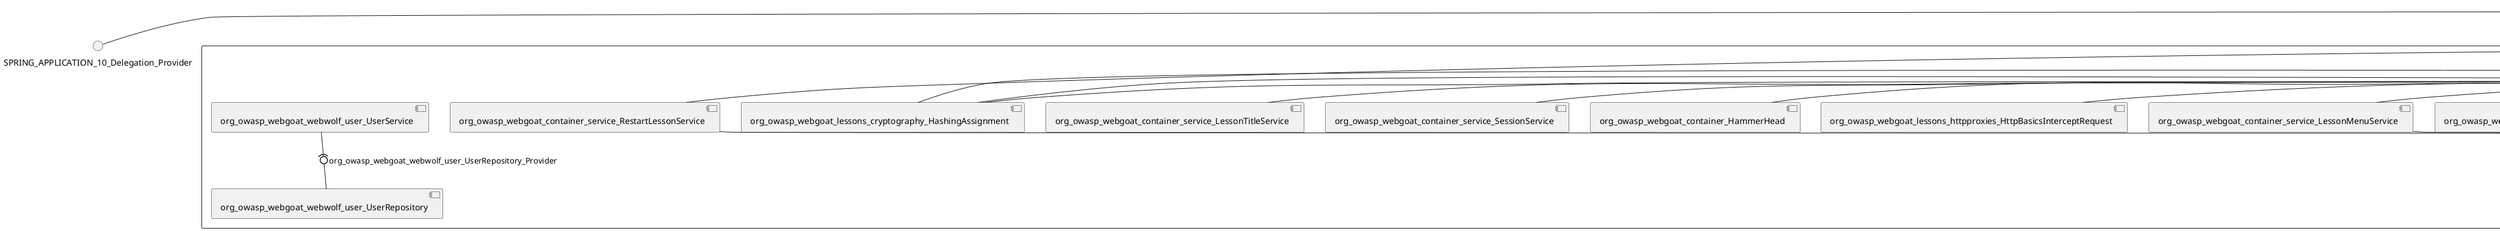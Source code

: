@startuml
skinparam fixCircleLabelOverlapping true
skinparam componentStyle uml2
() SPRING_APPLICATION_10_Delegation_Provider
() SPRING_APPLICATION_11_Delegation_Provider
() SPRING_APPLICATION_12_Delegation_Provider
() SPRING_APPLICATION_13_Delegation_Provider
() SPRING_APPLICATION_14_Delegation_Provider
() SPRING_APPLICATION_15_Delegation_Provider
() SPRING_APPLICATION_16_Delegation_Provider
() SPRING_APPLICATION_2_Delegation_Provider
() SPRING_APPLICATION_3_Delegation_Provider
() SPRING_APPLICATION_4_Delegation_Provider
() SPRING_APPLICATION_5_Delegation_Provider
() SPRING_APPLICATION_6_Delegation_Provider
() SPRING_APPLICATION_7_Delegation_Provider
() SPRING_APPLICATION_8_Delegation_Provider
() SPRING_APPLICATION_9_Delegation_Provider
() SPRING_APPLICATION_BypassRestrictions_FieldRestrictions_POST_Delegation_Provider
() SPRING_APPLICATION_BypassRestrictions_frontendValidation_POST_Delegation_Provider
() SPRING_APPLICATION_ChromeDevTools_dummy_POST_Delegation_Provider
() SPRING_APPLICATION_ChromeDevTools_network_POST_Delegation_Provider
() SPRING_APPLICATION_CrossSiteScriptingStored_stored_xss_POST_Delegation_Provider
() SPRING_APPLICATION_CrossSiteScriptingStored_stored_xss_follow_up_POST_Delegation_Provider
() SPRING_APPLICATION_CrossSiteScripting_attack1_POST_Delegation_Provider
() SPRING_APPLICATION_CrossSiteScripting_attack3_POST_Delegation_Provider
() SPRING_APPLICATION_CrossSiteScripting_attack4_POST_Delegation_Provider
() SPRING_APPLICATION_CrossSiteScripting_attack5a_GET_Delegation_Provider
() SPRING_APPLICATION_CrossSiteScripting_attack6a_POST_Delegation_Provider
() SPRING_APPLICATION_CrossSiteScripting_dom_follow_up_POST_Delegation_Provider
() SPRING_APPLICATION_CrossSiteScripting_phone_home_xss_POST_Delegation_Provider
() SPRING_APPLICATION_CrossSiteScripting_quiz_GET_POST_Delegation_Provider
() SPRING_APPLICATION_Delegation_Provider
() SPRING_APPLICATION_GET_10_Delegation_Provider
() SPRING_APPLICATION_GET_11_Delegation_Provider
() SPRING_APPLICATION_GET_2_Delegation_Provider
() SPRING_APPLICATION_GET_3_Delegation_Provider
() SPRING_APPLICATION_GET_4_Delegation_Provider
() SPRING_APPLICATION_GET_5_Delegation_Provider
() SPRING_APPLICATION_GET_6_Delegation_Provider
() SPRING_APPLICATION_GET_7_Delegation_Provider
() SPRING_APPLICATION_GET_8_Delegation_Provider
() SPRING_APPLICATION_GET_9_Delegation_Provider
() SPRING_APPLICATION_GET_Delegation_Provider
() SPRING_APPLICATION_HtmlTampering_task_POST_Delegation_Provider
() SPRING_APPLICATION_HttpBasics_attack1_POST_Delegation_Provider
() SPRING_APPLICATION_HttpBasics_attack2_POST_Delegation_Provider
() SPRING_APPLICATION_IDOR_diff_attributes_POST_Delegation_Provider
() SPRING_APPLICATION_IDOR_login_POST_Delegation_Provider
() SPRING_APPLICATION_IDOR_profile_alt_path_POST_Delegation_Provider
() SPRING_APPLICATION_InsecureDeserialization_task_POST_Delegation_Provider
() SPRING_APPLICATION_InsecureLogin_Delegation_Provider
() SPRING_APPLICATION_JWT_decode_POST_Delegation_Provider
() SPRING_APPLICATION_JWT_jku_Delegation_Provider
() SPRING_APPLICATION_JWT_kid_Delegation_Provider
() SPRING_APPLICATION_JWT_quiz_GET_POST_Delegation_Provider
() SPRING_APPLICATION_JWT_refresh_Delegation_Provider
() SPRING_APPLICATION_JWT_secret_POST_Delegation_Provider
() SPRING_APPLICATION_JWT_votings_Delegation_Provider
() SPRING_APPLICATION_LogSpoofing_log_bleeding_POST_Delegation_Provider
() SPRING_APPLICATION_LogSpoofing_log_spoofing_POST_Delegation_Provider
() SPRING_APPLICATION_POST_10_Delegation_Provider
() SPRING_APPLICATION_POST_11_Delegation_Provider
() SPRING_APPLICATION_POST_12_Delegation_Provider
() SPRING_APPLICATION_POST_13_Delegation_Provider
() SPRING_APPLICATION_POST_14_Delegation_Provider
() SPRING_APPLICATION_POST_15_Delegation_Provider
() SPRING_APPLICATION_POST_16_Delegation_Provider
() SPRING_APPLICATION_POST_17_Delegation_Provider
() SPRING_APPLICATION_POST_18_Delegation_Provider
() SPRING_APPLICATION_POST_2_Delegation_Provider
() SPRING_APPLICATION_POST_3_Delegation_Provider
() SPRING_APPLICATION_POST_4_Delegation_Provider
() SPRING_APPLICATION_POST_5_Delegation_Provider
() SPRING_APPLICATION_POST_6_Delegation_Provider
() SPRING_APPLICATION_POST_7_Delegation_Provider
() SPRING_APPLICATION_POST_8_Delegation_Provider
() SPRING_APPLICATION_POST_9_Delegation_Provider
() SPRING_APPLICATION_POST_Delegation_Provider
() SPRING_APPLICATION_PUT_Delegation_Provider
() SPRING_APPLICATION_PasswordReset_ForgotPassword_create_password_reset_link_POST_Delegation_Provider
() SPRING_APPLICATION_PasswordReset_SecurityQuestions_POST_Delegation_Provider
() SPRING_APPLICATION_PasswordReset_reset_Delegation_Provider
() SPRING_APPLICATION_PasswordReset_simple_mail_reset_POST_Delegation_Provider
() SPRING_APPLICATION_PathTraversal_profile_picture_GET_Delegation_Provider
() SPRING_APPLICATION_PathTraversal_profile_picture_fix_GET_Delegation_Provider
() SPRING_APPLICATION_PathTraversal_profile_upload_POST_Delegation_Provider
() SPRING_APPLICATION_PathTraversal_profile_upload_fix_POST_Delegation_Provider
() SPRING_APPLICATION_PathTraversal_profile_upload_remove_user_input_POST_Delegation_Provider
() SPRING_APPLICATION_PathTraversal_random_POST_Delegation_Provider
() SPRING_APPLICATION_PathTraversal_random_picture_GET_Delegation_Provider
() SPRING_APPLICATION_PathTraversal_zip_slip_Delegation_Provider
() SPRING_APPLICATION_SSRF_task1_POST_Delegation_Provider
() SPRING_APPLICATION_SSRF_task2_POST_Delegation_Provider
() SPRING_APPLICATION_SecurePasswords_assignment_POST_Delegation_Provider
() SPRING_APPLICATION_SqlInjectionAdvanced_attack6a_POST_Delegation_Provider
() SPRING_APPLICATION_SqlInjectionAdvanced_attack6b_POST_Delegation_Provider
() SPRING_APPLICATION_SqlInjectionAdvanced_challenge_Login_POST_Delegation_Provider
() SPRING_APPLICATION_SqlInjectionAdvanced_challenge_PUT_Delegation_Provider
() SPRING_APPLICATION_SqlInjectionAdvanced_quiz_GET_POST_Delegation_Provider
() SPRING_APPLICATION_SqlInjectionMitigations_attack10a_POST_Delegation_Provider
() SPRING_APPLICATION_SqlInjectionMitigations_attack10b_POST_Delegation_Provider
() SPRING_APPLICATION_SqlInjectionMitigations_attack12a_POST_Delegation_Provider
() SPRING_APPLICATION_SqlInjectionMitigations_servers_GET_Delegation_Provider
() SPRING_APPLICATION_SqlInjection_assignment5a_POST_Delegation_Provider
() SPRING_APPLICATION_SqlInjection_assignment5b_POST_Delegation_Provider
() SPRING_APPLICATION_SqlInjection_attack10_POST_Delegation_Provider
() SPRING_APPLICATION_SqlInjection_attack2_POST_Delegation_Provider
() SPRING_APPLICATION_SqlInjection_attack3_POST_Delegation_Provider
() SPRING_APPLICATION_SqlInjection_attack4_POST_Delegation_Provider
() SPRING_APPLICATION_SqlInjection_attack5_POST_Delegation_Provider
() SPRING_APPLICATION_SqlInjection_attack8_POST_Delegation_Provider
() SPRING_APPLICATION_SqlInjection_attack9_POST_Delegation_Provider
() SPRING_APPLICATION_SqlOnlyInputValidationOnKeywords_attack_POST_Delegation_Provider
() SPRING_APPLICATION_SqlOnlyInputValidation_attack_POST_Delegation_Provider
() SPRING_APPLICATION_VulnerableComponents_attack1_POST_Delegation_Provider
() SPRING_APPLICATION_WebWolf_GET_Delegation_Provider
() SPRING_APPLICATION_WebWolf_landing_Delegation_Provider
() SPRING_APPLICATION_WebWolf_mail_Delegation_Provider
() SPRING_APPLICATION_challenge_1_POST_Delegation_Provider
() SPRING_APPLICATION_challenge_5_POST_Delegation_Provider
() SPRING_APPLICATION_challenge_7_Delegation_Provider
() SPRING_APPLICATION_challenge_8_Delegation_Provider
() SPRING_APPLICATION_challenge_logo_Delegation_Provider
() SPRING_APPLICATION_cia_quiz_GET_POST_Delegation_Provider
() SPRING_APPLICATION_clientSideFiltering_attack1_POST_Delegation_Provider
() SPRING_APPLICATION_clientSideFiltering_challenge_store_coupons_GET_Delegation_Provider
() SPRING_APPLICATION_clientSideFiltering_getItForFree_POST_Delegation_Provider
() SPRING_APPLICATION_clientSideFiltering_salaries_GET_Delegation_Provider
() SPRING_APPLICATION_crypto_encoding_basic_auth_POST_Delegation_Provider
() SPRING_APPLICATION_crypto_encoding_xor_POST_Delegation_Provider
() SPRING_APPLICATION_crypto_hashing_POST_Delegation_Provider
() SPRING_APPLICATION_crypto_secure_defaults_POST_Delegation_Provider
() SPRING_APPLICATION_crypto_signing_verify_POST_Delegation_Provider
() SPRING_APPLICATION_csrf_feedback_message_POST_Delegation_Provider
() SPRING_APPLICATION_csrf_review_POST_Delegation_Provider
() SPRING_APPLICATION_files_GET_Delegation_Provider
() SPRING_APPLICATION_fileupload_POST_Delegation_Provider
() SPRING_APPLICATION_jwt_Delegation_Provider
() SPRING_APPLICATION_landing_Delegation_Provider
() SPRING_APPLICATION_lesson_template_Delegation_Provider
() SPRING_APPLICATION_login_oauth_mvc_GET_Delegation_Provider
() SPRING_APPLICATION_mail_DELETE_GET_POST_Delegation_Provider
() SPRING_APPLICATION_register_mvc_POST_Delegation_Provider
() SPRING_APPLICATION_registration_GET_Delegation_Provider
() SPRING_APPLICATION_requests_GET_Delegation_Provider
() SPRING_APPLICATION_scoreboard_data_GET_Delegation_Provider
() SPRING_APPLICATION_server_directory_GET_Delegation_Provider
() SPRING_APPLICATION_service_debug_labels_mvc_Delegation_Provider
() SPRING_APPLICATION_service_lessonoverview_mvc_Delegation_Provider
() SPRING_APPLICATION_xxe_comments_GET_Delegation_Provider
rectangle System {
[org_owasp_webgoat_container_HammerHead] [[webgoat-webgoat.repository#_qtaVyPuWEe6laM8E-54xeg]]
[org_owasp_webgoat_container_WebWolfRedirect] [[webgoat-webgoat.repository#_qtaVyPuWEe6laM8E-54xeg]]
[org_owasp_webgoat_container_controller_StartLesson] [[webgoat-webgoat.repository#_qtaVyPuWEe6laM8E-54xeg]]
[org_owasp_webgoat_container_controller_Welcome] [[webgoat-webgoat.repository#_qtaVyPuWEe6laM8E-54xeg]]
[org_owasp_webgoat_container_i18n_PluginMessages_Provider] [[webgoat-webgoat.repository#_qtaVyPuWEe6laM8E-54xeg]]
[org_owasp_webgoat_container_service_EnvironmentService] [[webgoat-webgoat.repository#_qtaVyPuWEe6laM8E-54xeg]]
[org_owasp_webgoat_container_service_HintService] [[webgoat-webgoat.repository#_qtaVyPuWEe6laM8E-54xeg]]
[org_owasp_webgoat_container_service_LabelDebugService] [[webgoat-webgoat.repository#_qtaVyPuWEe6laM8E-54xeg]]
[org_owasp_webgoat_container_service_LabelService] [[webgoat-webgoat.repository#_qtaVyPuWEe6laM8E-54xeg]]
[org_owasp_webgoat_container_service_LessonInfoService] [[webgoat-webgoat.repository#_qtaVyPuWEe6laM8E-54xeg]]
[org_owasp_webgoat_container_service_LessonMenuService] [[webgoat-webgoat.repository#_qtaVyPuWEe6laM8E-54xeg]]
[org_owasp_webgoat_container_service_LessonProgressService] [[webgoat-webgoat.repository#_qtaVyPuWEe6laM8E-54xeg]]
[org_owasp_webgoat_container_service_LessonTitleService] [[webgoat-webgoat.repository#_qtaVyPuWEe6laM8E-54xeg]]
[org_owasp_webgoat_container_service_ReportCardService] [[webgoat-webgoat.repository#_qtaVyPuWEe6laM8E-54xeg]]
[org_owasp_webgoat_container_service_RestartLessonService] [[webgoat-webgoat.repository#_qtaVyPuWEe6laM8E-54xeg]]
[org_owasp_webgoat_container_service_SessionService] [[webgoat-webgoat.repository#_qtaVyPuWEe6laM8E-54xeg]]
[org_owasp_webgoat_container_session_UserSessionData_Provider] [[webgoat-webgoat.repository#_qtaVyPuWEe6laM8E-54xeg]]
[org_owasp_webgoat_container_session_WebSession_Provider] [[webgoat-webgoat.repository#_qtaVyPuWEe6laM8E-54xeg]]
[org_owasp_webgoat_container_users_RegistrationController] [[webgoat-webgoat.repository#_qtaVyPuWEe6laM8E-54xeg]]
[org_owasp_webgoat_container_users_Scoreboard] [[webgoat-webgoat.repository#_qtaVyPuWEe6laM8E-54xeg]]
[org_owasp_webgoat_container_users_UserRepository] [[webgoat-webgoat.repository#_qtaVyPuWEe6laM8E-54xeg]]
[org_owasp_webgoat_container_users_UserService] [[webgoat-webgoat.repository#_qtaVyPuWEe6laM8E-54xeg]]
[org_owasp_webgoat_container_users_UserTrackerRepository] [[webgoat-webgoat.repository#_qtaVyPuWEe6laM8E-54xeg]]
[org_owasp_webgoat_lessons_authbypass_VerifyAccount] [[webgoat-webgoat.repository#_qtaVyPuWEe6laM8E-54xeg]]
[org_owasp_webgoat_lessons_bypassrestrictions_BypassRestrictionsFieldRestrictions] [[webgoat-webgoat.repository#_qtaVyPuWEe6laM8E-54xeg]]
[org_owasp_webgoat_lessons_bypassrestrictions_BypassRestrictionsFrontendValidation] [[webgoat-webgoat.repository#_qtaVyPuWEe6laM8E-54xeg]]
[org_owasp_webgoat_lessons_challenges_FlagController] [[webgoat-webgoat.repository#_qtaVyPuWEe6laM8E-54xeg]]
[org_owasp_webgoat_lessons_challenges_challenge1_Assignment1] [[webgoat-webgoat.repository#_qtaVyPuWEe6laM8E-54xeg]]
[org_owasp_webgoat_lessons_challenges_challenge1_ImageServlet] [[webgoat-webgoat.repository#_qtaVyPuWEe6laM8E-54xeg]]
[org_owasp_webgoat_lessons_challenges_challenge5_Assignment5] [[webgoat-webgoat.repository#_qtaVyPuWEe6laM8E-54xeg]]
[org_owasp_webgoat_lessons_challenges_challenge7_Assignment7] [[webgoat-webgoat.repository#_qtaVyPuWEe6laM8E-54xeg]]
[org_owasp_webgoat_lessons_challenges_challenge8_Assignment8] [[webgoat-webgoat.repository#_qtaVyPuWEe6laM8E-54xeg]]
[org_owasp_webgoat_lessons_chromedevtools_NetworkDummy] [[webgoat-webgoat.repository#_qtaVyPuWEe6laM8E-54xeg]]
[org_owasp_webgoat_lessons_chromedevtools_NetworkLesson] [[webgoat-webgoat.repository#_qtaVyPuWEe6laM8E-54xeg]]
[org_owasp_webgoat_lessons_cia_CIAQuiz] [[webgoat-webgoat.repository#_qtaVyPuWEe6laM8E-54xeg]]
[org_owasp_webgoat_lessons_clientsidefiltering_ClientSideFilteringAssignment] [[webgoat-webgoat.repository#_qtaVyPuWEe6laM8E-54xeg]]
[org_owasp_webgoat_lessons_clientsidefiltering_ClientSideFilteringFreeAssignment] [[webgoat-webgoat.repository#_qtaVyPuWEe6laM8E-54xeg]]
[org_owasp_webgoat_lessons_clientsidefiltering_Salaries] [[webgoat-webgoat.repository#_qtaVyPuWEe6laM8E-54xeg]]
[org_owasp_webgoat_lessons_clientsidefiltering_ShopEndpoint] [[webgoat-webgoat.repository#_qtaVyPuWEe6laM8E-54xeg]]
[org_owasp_webgoat_lessons_cryptography_EncodingAssignment] [[webgoat-webgoat.repository#_qtaVyPuWEe6laM8E-54xeg]]
[org_owasp_webgoat_lessons_cryptography_HashingAssignment] [[webgoat-webgoat.repository#_qtaVyPuWEe6laM8E-54xeg]]
[org_owasp_webgoat_lessons_cryptography_SecureDefaultsAssignment] [[webgoat-webgoat.repository#_qtaVyPuWEe6laM8E-54xeg]]
[org_owasp_webgoat_lessons_cryptography_SigningAssignment] [[webgoat-webgoat.repository#_qtaVyPuWEe6laM8E-54xeg]]
[org_owasp_webgoat_lessons_cryptography_XOREncodingAssignment] [[webgoat-webgoat.repository#_qtaVyPuWEe6laM8E-54xeg]]
[org_owasp_webgoat_lessons_csrf_CSRFConfirmFlag1] [[webgoat-webgoat.repository#_qtaVyPuWEe6laM8E-54xeg]]
[org_owasp_webgoat_lessons_csrf_CSRFFeedback] [[webgoat-webgoat.repository#_qtaVyPuWEe6laM8E-54xeg]]
[org_owasp_webgoat_lessons_csrf_CSRFGetFlag] [[webgoat-webgoat.repository#_qtaVyPuWEe6laM8E-54xeg]]
[org_owasp_webgoat_lessons_csrf_CSRFLogin] [[webgoat-webgoat.repository#_qtaVyPuWEe6laM8E-54xeg]]
[org_owasp_webgoat_lessons_csrf_ForgedReviews] [[webgoat-webgoat.repository#_qtaVyPuWEe6laM8E-54xeg]]
[org_owasp_webgoat_lessons_csrf_ObjectMapper_Provider] [[webgoat-webgoat.repository#_qtaVyPuWEe6laM8E-54xeg]]
[org_owasp_webgoat_lessons_deserialization_InsecureDeserializationTask] [[webgoat-webgoat.repository#_qtaVyPuWEe6laM8E-54xeg]]
[org_owasp_webgoat_lessons_hijacksession_HijackSessionAssignment] [[webgoat-webgoat.repository#_qtaVyPuWEe6laM8E-54xeg]]
[org_owasp_webgoat_lessons_hijacksession_cas_HijackSessionAuthenticationProvider] [[webgoat-webgoat.repository#_qtaVyPuWEe6laM8E-54xeg]]
[org_owasp_webgoat_lessons_htmltampering_HtmlTamperingTask] [[webgoat-webgoat.repository#_qtaVyPuWEe6laM8E-54xeg]]
[org_owasp_webgoat_lessons_httpbasics_HttpBasicsLesson] [[webgoat-webgoat.repository#_qtaVyPuWEe6laM8E-54xeg]]
[org_owasp_webgoat_lessons_httpbasics_HttpBasicsQuiz] [[webgoat-webgoat.repository#_qtaVyPuWEe6laM8E-54xeg]]
[org_owasp_webgoat_lessons_httpproxies_HttpBasicsInterceptRequest] [[webgoat-webgoat.repository#_qtaVyPuWEe6laM8E-54xeg]]
[org_owasp_webgoat_lessons_idor_IDORDiffAttributes] [[webgoat-webgoat.repository#_qtaVyPuWEe6laM8E-54xeg]]
[org_owasp_webgoat_lessons_idor_IDOREditOtherProfile] [[webgoat-webgoat.repository#_qtaVyPuWEe6laM8E-54xeg]]
[org_owasp_webgoat_lessons_idor_IDORLogin] [[webgoat-webgoat.repository#_qtaVyPuWEe6laM8E-54xeg]]
[org_owasp_webgoat_lessons_idor_IDORViewOtherProfile] [[webgoat-webgoat.repository#_qtaVyPuWEe6laM8E-54xeg]]
[org_owasp_webgoat_lessons_idor_IDORViewOwnProfile] [[webgoat-webgoat.repository#_qtaVyPuWEe6laM8E-54xeg]]
[org_owasp_webgoat_lessons_idor_IDORViewOwnProfileAltUrl] [[webgoat-webgoat.repository#_qtaVyPuWEe6laM8E-54xeg]]
[org_owasp_webgoat_lessons_insecurelogin_InsecureLoginTask] [[webgoat-webgoat.repository#_qtaVyPuWEe6laM8E-54xeg]]
[org_owasp_webgoat_lessons_jwt_JWTDecodeEndpoint] [[webgoat-webgoat.repository#_qtaVyPuWEe6laM8E-54xeg]]
[org_owasp_webgoat_lessons_jwt_JWTQuiz] [[webgoat-webgoat.repository#_qtaVyPuWEe6laM8E-54xeg]]
[org_owasp_webgoat_lessons_jwt_JWTRefreshEndpoint] [[webgoat-webgoat.repository#_qtaVyPuWEe6laM8E-54xeg]]
[org_owasp_webgoat_lessons_jwt_JWTSecretKeyEndpoint] [[webgoat-webgoat.repository#_qtaVyPuWEe6laM8E-54xeg]]
[org_owasp_webgoat_lessons_jwt_JWTVotesEndpoint] [[webgoat-webgoat.repository#_qtaVyPuWEe6laM8E-54xeg]]
[org_owasp_webgoat_lessons_jwt_claimmisuse_JWTHeaderJKUEndpoint] [[webgoat-webgoat.repository#_qtaVyPuWEe6laM8E-54xeg]]
[org_owasp_webgoat_lessons_jwt_claimmisuse_JWTHeaderKIDEndpoint] [[webgoat-webgoat.repository#_qtaVyPuWEe6laM8E-54xeg]]
[org_owasp_webgoat_lessons_lessontemplate_SampleAttack] [[webgoat-webgoat.repository#_qtaVyPuWEe6laM8E-54xeg]]
[org_owasp_webgoat_lessons_logging_LogBleedingTask] [[webgoat-webgoat.repository#_qtaVyPuWEe6laM8E-54xeg]]
[org_owasp_webgoat_lessons_logging_LogSpoofingTask] [[webgoat-webgoat.repository#_qtaVyPuWEe6laM8E-54xeg]]
[org_owasp_webgoat_lessons_missingac_MissingFunctionACHiddenMenus] [[webgoat-webgoat.repository#_qtaVyPuWEe6laM8E-54xeg]]
[org_owasp_webgoat_lessons_missingac_MissingFunctionACUsers] [[webgoat-webgoat.repository#_qtaVyPuWEe6laM8E-54xeg]]
[org_owasp_webgoat_lessons_missingac_MissingFunctionACYourHash] [[webgoat-webgoat.repository#_qtaVyPuWEe6laM8E-54xeg]]
[org_owasp_webgoat_lessons_missingac_MissingFunctionACYourHashAdmin] [[webgoat-webgoat.repository#_qtaVyPuWEe6laM8E-54xeg]]
[org_owasp_webgoat_lessons_passwordreset_QuestionsAssignment] [[webgoat-webgoat.repository#_qtaVyPuWEe6laM8E-54xeg]]
[org_owasp_webgoat_lessons_passwordreset_ResetLinkAssignment] [[webgoat-webgoat.repository#_qtaVyPuWEe6laM8E-54xeg]]
[org_owasp_webgoat_lessons_passwordreset_ResetLinkAssignmentForgotPassword] [[webgoat-webgoat.repository#_qtaVyPuWEe6laM8E-54xeg]]
[org_owasp_webgoat_lessons_passwordreset_SecurityQuestionAssignment] [[webgoat-webgoat.repository#_qtaVyPuWEe6laM8E-54xeg]]
[org_owasp_webgoat_lessons_passwordreset_SimpleMailAssignment] [[webgoat-webgoat.repository#_qtaVyPuWEe6laM8E-54xeg]]
[org_owasp_webgoat_lessons_passwordreset_TriedQuestions] [[webgoat-webgoat.repository#_qtaVyPuWEe6laM8E-54xeg]]
[org_owasp_webgoat_lessons_pathtraversal_ProfileUpload] [[webgoat-webgoat.repository#_qtaVyPuWEe6laM8E-54xeg]]
[org_owasp_webgoat_lessons_pathtraversal_ProfileUploadFix] [[webgoat-webgoat.repository#_qtaVyPuWEe6laM8E-54xeg]]
[org_owasp_webgoat_lessons_pathtraversal_ProfileUploadRemoveUserInput] [[webgoat-webgoat.repository#_qtaVyPuWEe6laM8E-54xeg]]
[org_owasp_webgoat_lessons_pathtraversal_ProfileUploadRetrieval] [[webgoat-webgoat.repository#_qtaVyPuWEe6laM8E-54xeg]]
[org_owasp_webgoat_lessons_pathtraversal_ProfileZipSlip] [[webgoat-webgoat.repository#_qtaVyPuWEe6laM8E-54xeg]]
[org_owasp_webgoat_lessons_securepasswords_SecurePasswordsAssignment] [[webgoat-webgoat.repository#_qtaVyPuWEe6laM8E-54xeg]]
[org_owasp_webgoat_lessons_spoofcookie_SpoofCookieAssignment] [[webgoat-webgoat.repository#_qtaVyPuWEe6laM8E-54xeg]]
[org_owasp_webgoat_lessons_sqlinjection_advanced_SqlInjectionChallenge] [[webgoat-webgoat.repository#_qtaVyPuWEe6laM8E-54xeg]]
[org_owasp_webgoat_lessons_sqlinjection_advanced_SqlInjectionChallengeLogin] [[webgoat-webgoat.repository#_qtaVyPuWEe6laM8E-54xeg]]
[org_owasp_webgoat_lessons_sqlinjection_advanced_SqlInjectionLesson6a] [[webgoat-webgoat.repository#_qtaVyPuWEe6laM8E-54xeg]]
[org_owasp_webgoat_lessons_sqlinjection_advanced_SqlInjectionLesson6b] [[webgoat-webgoat.repository#_qtaVyPuWEe6laM8E-54xeg]]
[org_owasp_webgoat_lessons_sqlinjection_advanced_SqlInjectionQuiz] [[webgoat-webgoat.repository#_qtaVyPuWEe6laM8E-54xeg]]
[org_owasp_webgoat_lessons_sqlinjection_introduction_SqlInjectionLesson10] [[webgoat-webgoat.repository#_qtaVyPuWEe6laM8E-54xeg]]
[org_owasp_webgoat_lessons_sqlinjection_introduction_SqlInjectionLesson2] [[webgoat-webgoat.repository#_qtaVyPuWEe6laM8E-54xeg]]
[org_owasp_webgoat_lessons_sqlinjection_introduction_SqlInjectionLesson3] [[webgoat-webgoat.repository#_qtaVyPuWEe6laM8E-54xeg]]
[org_owasp_webgoat_lessons_sqlinjection_introduction_SqlInjectionLesson4] [[webgoat-webgoat.repository#_qtaVyPuWEe6laM8E-54xeg]]
[org_owasp_webgoat_lessons_sqlinjection_introduction_SqlInjectionLesson5] [[webgoat-webgoat.repository#_qtaVyPuWEe6laM8E-54xeg]]
[org_owasp_webgoat_lessons_sqlinjection_introduction_SqlInjectionLesson5a] [[webgoat-webgoat.repository#_qtaVyPuWEe6laM8E-54xeg]]
[org_owasp_webgoat_lessons_sqlinjection_introduction_SqlInjectionLesson5b] [[webgoat-webgoat.repository#_qtaVyPuWEe6laM8E-54xeg]]
[org_owasp_webgoat_lessons_sqlinjection_introduction_SqlInjectionLesson8] [[webgoat-webgoat.repository#_qtaVyPuWEe6laM8E-54xeg]]
[org_owasp_webgoat_lessons_sqlinjection_introduction_SqlInjectionLesson9] [[webgoat-webgoat.repository#_qtaVyPuWEe6laM8E-54xeg]]
[org_owasp_webgoat_lessons_sqlinjection_mitigation_Servers] [[webgoat-webgoat.repository#_qtaVyPuWEe6laM8E-54xeg]]
[org_owasp_webgoat_lessons_sqlinjection_mitigation_SqlInjectionLesson10a] [[webgoat-webgoat.repository#_qtaVyPuWEe6laM8E-54xeg]]
[org_owasp_webgoat_lessons_sqlinjection_mitigation_SqlInjectionLesson10b] [[webgoat-webgoat.repository#_qtaVyPuWEe6laM8E-54xeg]]
[org_owasp_webgoat_lessons_sqlinjection_mitigation_SqlInjectionLesson13] [[webgoat-webgoat.repository#_qtaVyPuWEe6laM8E-54xeg]]
[org_owasp_webgoat_lessons_sqlinjection_mitigation_SqlOnlyInputValidation] [[webgoat-webgoat.repository#_qtaVyPuWEe6laM8E-54xeg]]
[org_owasp_webgoat_lessons_sqlinjection_mitigation_SqlOnlyInputValidationOnKeywords] [[webgoat-webgoat.repository#_qtaVyPuWEe6laM8E-54xeg]]
[org_owasp_webgoat_lessons_ssrf_SSRFTask1] [[webgoat-webgoat.repository#_qtaVyPuWEe6laM8E-54xeg]]
[org_owasp_webgoat_lessons_ssrf_SSRFTask2] [[webgoat-webgoat.repository#_qtaVyPuWEe6laM8E-54xeg]]
[org_owasp_webgoat_lessons_vulnerablecomponents_VulnerableComponentsLesson] [[webgoat-webgoat.repository#_qtaVyPuWEe6laM8E-54xeg]]
[org_owasp_webgoat_lessons_webwolfintroduction_LandingAssignment] [[webgoat-webgoat.repository#_qtaVyPuWEe6laM8E-54xeg]]
[org_owasp_webgoat_lessons_webwolfintroduction_MailAssignment] [[webgoat-webgoat.repository#_qtaVyPuWEe6laM8E-54xeg]]
[org_owasp_webgoat_lessons_xss_CrossSiteScriptingLesson1] [[webgoat-webgoat.repository#_qtaVyPuWEe6laM8E-54xeg]]
[org_owasp_webgoat_lessons_xss_CrossSiteScriptingLesson3] [[webgoat-webgoat.repository#_qtaVyPuWEe6laM8E-54xeg]]
[org_owasp_webgoat_lessons_xss_CrossSiteScriptingLesson4] [[webgoat-webgoat.repository#_qtaVyPuWEe6laM8E-54xeg]]
[org_owasp_webgoat_lessons_xss_CrossSiteScriptingLesson5a] [[webgoat-webgoat.repository#_qtaVyPuWEe6laM8E-54xeg]]
[org_owasp_webgoat_lessons_xss_CrossSiteScriptingLesson6a] [[webgoat-webgoat.repository#_qtaVyPuWEe6laM8E-54xeg]]
[org_owasp_webgoat_lessons_xss_CrossSiteScriptingQuiz] [[webgoat-webgoat.repository#_qtaVyPuWEe6laM8E-54xeg]]
[org_owasp_webgoat_lessons_xss_DOMCrossSiteScripting] [[webgoat-webgoat.repository#_qtaVyPuWEe6laM8E-54xeg]]
[org_owasp_webgoat_lessons_xss_DOMCrossSiteScriptingVerifier] [[webgoat-webgoat.repository#_qtaVyPuWEe6laM8E-54xeg]]
[org_owasp_webgoat_lessons_xss_stored_StoredCrossSiteScriptingVerifier] [[webgoat-webgoat.repository#_qtaVyPuWEe6laM8E-54xeg]]
[org_owasp_webgoat_lessons_xss_stored_StoredXssComments] [[webgoat-webgoat.repository#_qtaVyPuWEe6laM8E-54xeg]]
[org_owasp_webgoat_lessons_xxe_BlindSendFileAssignment] [[webgoat-webgoat.repository#_qtaVyPuWEe6laM8E-54xeg]]
[org_owasp_webgoat_lessons_xxe_CommentsCache] [[webgoat-webgoat.repository#_qtaVyPuWEe6laM8E-54xeg]]
[org_owasp_webgoat_lessons_xxe_CommentsEndpoint] [[webgoat-webgoat.repository#_qtaVyPuWEe6laM8E-54xeg]]
[org_owasp_webgoat_lessons_xxe_ContentTypeAssignment] [[webgoat-webgoat.repository#_qtaVyPuWEe6laM8E-54xeg]]
[org_owasp_webgoat_lessons_xxe_SimpleXXE] [[webgoat-webgoat.repository#_qtaVyPuWEe6laM8E-54xeg]]
[org_owasp_webgoat_webwolf_FileServer] [[webgoat-webgoat.repository#_qtaVyPuWEe6laM8E-54xeg]]
[org_owasp_webgoat_webwolf_jwt_JWTController] [[webgoat-webgoat.repository#_qtaVyPuWEe6laM8E-54xeg]]
[org_owasp_webgoat_webwolf_mailbox_MailboxController] [[webgoat-webgoat.repository#_qtaVyPuWEe6laM8E-54xeg]]
[org_owasp_webgoat_webwolf_mailbox_MailboxRepository] [[webgoat-webgoat.repository#_qtaVyPuWEe6laM8E-54xeg]]
[org_owasp_webgoat_webwolf_requests_LandingPage] [[webgoat-webgoat.repository#_qtaVyPuWEe6laM8E-54xeg]]
[org_owasp_webgoat_webwolf_requests_Requests] [[webgoat-webgoat.repository#_qtaVyPuWEe6laM8E-54xeg]]
[org_owasp_webgoat_webwolf_user_UserRepository] [[webgoat-webgoat.repository#_qtaVyPuWEe6laM8E-54xeg]]
[org_owasp_webgoat_webwolf_user_UserService] [[webgoat-webgoat.repository#_qtaVyPuWEe6laM8E-54xeg]]
port SPRING_APPLICATION_10_Provider
SPRING_APPLICATION_10_Delegation_Provider - SPRING_APPLICATION_10_Provider
SPRING_APPLICATION_10_Provider - [org_owasp_webgoat_lessons_jwt_JWTSecretKeyEndpoint]
port SPRING_APPLICATION_11_Provider
SPRING_APPLICATION_11_Delegation_Provider - SPRING_APPLICATION_11_Provider
SPRING_APPLICATION_11_Provider - [org_owasp_webgoat_container_service_RestartLessonService]
port SPRING_APPLICATION_12_Provider
SPRING_APPLICATION_12_Delegation_Provider - SPRING_APPLICATION_12_Provider
SPRING_APPLICATION_12_Provider - [org_owasp_webgoat_lessons_cryptography_HashingAssignment]
port SPRING_APPLICATION_13_Provider
SPRING_APPLICATION_13_Delegation_Provider - SPRING_APPLICATION_13_Provider
SPRING_APPLICATION_13_Provider - [org_owasp_webgoat_lessons_cryptography_HashingAssignment]
port SPRING_APPLICATION_14_Provider
SPRING_APPLICATION_14_Delegation_Provider - SPRING_APPLICATION_14_Provider
SPRING_APPLICATION_14_Provider - [org_owasp_webgoat_container_service_LessonTitleService]
port SPRING_APPLICATION_15_Provider
SPRING_APPLICATION_15_Delegation_Provider - SPRING_APPLICATION_15_Provider
SPRING_APPLICATION_15_Provider - [org_owasp_webgoat_lessons_xxe_SimpleXXE]
port SPRING_APPLICATION_16_Provider
SPRING_APPLICATION_16_Delegation_Provider - SPRING_APPLICATION_16_Provider
SPRING_APPLICATION_16_Provider - [org_owasp_webgoat_lessons_cryptography_SigningAssignment]
port SPRING_APPLICATION_2_Provider
SPRING_APPLICATION_2_Delegation_Provider - SPRING_APPLICATION_2_Provider
SPRING_APPLICATION_2_Provider - [org_owasp_webgoat_container_service_SessionService]
port SPRING_APPLICATION_3_Provider
SPRING_APPLICATION_3_Delegation_Provider - SPRING_APPLICATION_3_Provider
SPRING_APPLICATION_3_Provider - [org_owasp_webgoat_container_service_LabelDebugService]
port SPRING_APPLICATION_4_Provider
SPRING_APPLICATION_4_Delegation_Provider - SPRING_APPLICATION_4_Provider
SPRING_APPLICATION_4_Provider - [org_owasp_webgoat_container_HammerHead]
port SPRING_APPLICATION_5_Provider
SPRING_APPLICATION_5_Delegation_Provider - SPRING_APPLICATION_5_Provider
SPRING_APPLICATION_5_Provider - [org_owasp_webgoat_lessons_httpproxies_HttpBasicsInterceptRequest]
port SPRING_APPLICATION_6_Provider
SPRING_APPLICATION_6_Delegation_Provider - SPRING_APPLICATION_6_Provider
SPRING_APPLICATION_6_Provider - [org_owasp_webgoat_container_service_LessonMenuService]
port SPRING_APPLICATION_7_Provider
SPRING_APPLICATION_7_Delegation_Provider - SPRING_APPLICATION_7_Provider
SPRING_APPLICATION_7_Provider - [org_owasp_webgoat_container_service_LessonInfoService]
port SPRING_APPLICATION_8_Provider
SPRING_APPLICATION_8_Delegation_Provider - SPRING_APPLICATION_8_Provider
SPRING_APPLICATION_8_Provider - [org_owasp_webgoat_container_controller_StartLesson]
port SPRING_APPLICATION_9_Provider
SPRING_APPLICATION_9_Delegation_Provider - SPRING_APPLICATION_9_Provider
SPRING_APPLICATION_9_Provider - [org_owasp_webgoat_container_controller_StartLesson]
port SPRING_APPLICATION_BypassRestrictions_FieldRestrictions_POST_Provider
SPRING_APPLICATION_BypassRestrictions_FieldRestrictions_POST_Delegation_Provider - SPRING_APPLICATION_BypassRestrictions_FieldRestrictions_POST_Provider
SPRING_APPLICATION_BypassRestrictions_FieldRestrictions_POST_Provider - [org_owasp_webgoat_lessons_bypassrestrictions_BypassRestrictionsFieldRestrictions]
port SPRING_APPLICATION_BypassRestrictions_frontendValidation_POST_Provider
SPRING_APPLICATION_BypassRestrictions_frontendValidation_POST_Delegation_Provider - SPRING_APPLICATION_BypassRestrictions_frontendValidation_POST_Provider
SPRING_APPLICATION_BypassRestrictions_frontendValidation_POST_Provider - [org_owasp_webgoat_lessons_bypassrestrictions_BypassRestrictionsFrontendValidation]
port SPRING_APPLICATION_ChromeDevTools_dummy_POST_Provider
SPRING_APPLICATION_ChromeDevTools_dummy_POST_Delegation_Provider - SPRING_APPLICATION_ChromeDevTools_dummy_POST_Provider
SPRING_APPLICATION_ChromeDevTools_dummy_POST_Provider - [org_owasp_webgoat_lessons_chromedevtools_NetworkDummy]
port SPRING_APPLICATION_ChromeDevTools_network_POST_Provider
SPRING_APPLICATION_ChromeDevTools_network_POST_Delegation_Provider - SPRING_APPLICATION_ChromeDevTools_network_POST_Provider
SPRING_APPLICATION_ChromeDevTools_network_POST_Provider - [org_owasp_webgoat_lessons_chromedevtools_NetworkLesson]
port SPRING_APPLICATION_CrossSiteScriptingStored_stored_xss_POST_Provider
SPRING_APPLICATION_CrossSiteScriptingStored_stored_xss_POST_Delegation_Provider - SPRING_APPLICATION_CrossSiteScriptingStored_stored_xss_POST_Provider
SPRING_APPLICATION_CrossSiteScriptingStored_stored_xss_POST_Provider - [org_owasp_webgoat_lessons_xss_stored_StoredXssComments]
port SPRING_APPLICATION_CrossSiteScriptingStored_stored_xss_follow_up_POST_Provider
SPRING_APPLICATION_CrossSiteScriptingStored_stored_xss_follow_up_POST_Delegation_Provider - SPRING_APPLICATION_CrossSiteScriptingStored_stored_xss_follow_up_POST_Provider
SPRING_APPLICATION_CrossSiteScriptingStored_stored_xss_follow_up_POST_Provider - [org_owasp_webgoat_lessons_xss_stored_StoredCrossSiteScriptingVerifier]
port SPRING_APPLICATION_CrossSiteScripting_attack1_POST_Provider
SPRING_APPLICATION_CrossSiteScripting_attack1_POST_Delegation_Provider - SPRING_APPLICATION_CrossSiteScripting_attack1_POST_Provider
SPRING_APPLICATION_CrossSiteScripting_attack1_POST_Provider - [org_owasp_webgoat_lessons_xss_CrossSiteScriptingLesson1]
port SPRING_APPLICATION_CrossSiteScripting_attack3_POST_Provider
SPRING_APPLICATION_CrossSiteScripting_attack3_POST_Delegation_Provider - SPRING_APPLICATION_CrossSiteScripting_attack3_POST_Provider
SPRING_APPLICATION_CrossSiteScripting_attack3_POST_Provider - [org_owasp_webgoat_lessons_xss_CrossSiteScriptingLesson3]
port SPRING_APPLICATION_CrossSiteScripting_attack4_POST_Provider
SPRING_APPLICATION_CrossSiteScripting_attack4_POST_Delegation_Provider - SPRING_APPLICATION_CrossSiteScripting_attack4_POST_Provider
SPRING_APPLICATION_CrossSiteScripting_attack4_POST_Provider - [org_owasp_webgoat_lessons_xss_CrossSiteScriptingLesson4]
port SPRING_APPLICATION_CrossSiteScripting_attack5a_GET_Provider
SPRING_APPLICATION_CrossSiteScripting_attack5a_GET_Delegation_Provider - SPRING_APPLICATION_CrossSiteScripting_attack5a_GET_Provider
SPRING_APPLICATION_CrossSiteScripting_attack5a_GET_Provider - [org_owasp_webgoat_lessons_xss_CrossSiteScriptingLesson5a]
port SPRING_APPLICATION_CrossSiteScripting_attack6a_POST_Provider
SPRING_APPLICATION_CrossSiteScripting_attack6a_POST_Delegation_Provider - SPRING_APPLICATION_CrossSiteScripting_attack6a_POST_Provider
SPRING_APPLICATION_CrossSiteScripting_attack6a_POST_Provider - [org_owasp_webgoat_lessons_xss_CrossSiteScriptingLesson6a]
port SPRING_APPLICATION_CrossSiteScripting_dom_follow_up_POST_Provider
SPRING_APPLICATION_CrossSiteScripting_dom_follow_up_POST_Delegation_Provider - SPRING_APPLICATION_CrossSiteScripting_dom_follow_up_POST_Provider
SPRING_APPLICATION_CrossSiteScripting_dom_follow_up_POST_Provider - [org_owasp_webgoat_lessons_xss_DOMCrossSiteScriptingVerifier]
port SPRING_APPLICATION_CrossSiteScripting_phone_home_xss_POST_Provider
SPRING_APPLICATION_CrossSiteScripting_phone_home_xss_POST_Delegation_Provider - SPRING_APPLICATION_CrossSiteScripting_phone_home_xss_POST_Provider
SPRING_APPLICATION_CrossSiteScripting_phone_home_xss_POST_Provider - [org_owasp_webgoat_lessons_xss_DOMCrossSiteScripting]
port SPRING_APPLICATION_CrossSiteScripting_quiz_GET_POST_Provider
SPRING_APPLICATION_CrossSiteScripting_quiz_GET_POST_Delegation_Provider - SPRING_APPLICATION_CrossSiteScripting_quiz_GET_POST_Provider
SPRING_APPLICATION_CrossSiteScripting_quiz_GET_POST_Provider - [org_owasp_webgoat_lessons_xss_CrossSiteScriptingQuiz]
port SPRING_APPLICATION_Provider
SPRING_APPLICATION_Delegation_Provider - SPRING_APPLICATION_Provider
SPRING_APPLICATION_Provider - [org_owasp_webgoat_webwolf_FileServer]
port SPRING_APPLICATION_GET_10_Provider
SPRING_APPLICATION_GET_10_Delegation_Provider - SPRING_APPLICATION_GET_10_Provider
SPRING_APPLICATION_GET_10_Provider - [org_owasp_webgoat_container_service_LabelService]
port SPRING_APPLICATION_GET_11_Provider
SPRING_APPLICATION_GET_11_Delegation_Provider - SPRING_APPLICATION_GET_11_Provider
SPRING_APPLICATION_GET_11_Provider - [org_owasp_webgoat_lessons_csrf_ForgedReviews]
port SPRING_APPLICATION_GET_2_Provider
SPRING_APPLICATION_GET_2_Delegation_Provider - SPRING_APPLICATION_GET_2_Provider
SPRING_APPLICATION_GET_2_Provider - [org_owasp_webgoat_container_service_HintService]
port SPRING_APPLICATION_GET_3_Provider
SPRING_APPLICATION_GET_3_Delegation_Provider - SPRING_APPLICATION_GET_3_Provider
SPRING_APPLICATION_GET_3_Provider - [org_owasp_webgoat_container_controller_Welcome]
port SPRING_APPLICATION_GET_4_Provider
SPRING_APPLICATION_GET_4_Delegation_Provider - SPRING_APPLICATION_GET_4_Provider
SPRING_APPLICATION_GET_4_Provider - [org_owasp_webgoat_lessons_spoofcookie_SpoofCookieAssignment]
port SPRING_APPLICATION_GET_5_Provider
SPRING_APPLICATION_GET_5_Delegation_Provider - SPRING_APPLICATION_GET_5_Provider
SPRING_APPLICATION_GET_5_Provider - [org_owasp_webgoat_lessons_idor_IDORViewOtherProfile]
port SPRING_APPLICATION_GET_6_Provider
SPRING_APPLICATION_GET_6_Delegation_Provider - SPRING_APPLICATION_GET_6_Provider
SPRING_APPLICATION_GET_6_Provider - [org_owasp_webgoat_lessons_cryptography_EncodingAssignment]
port SPRING_APPLICATION_GET_7_Provider
SPRING_APPLICATION_GET_7_Delegation_Provider - SPRING_APPLICATION_GET_7_Provider
SPRING_APPLICATION_GET_7_Provider - [org_owasp_webgoat_lessons_xss_stored_StoredXssComments]
port SPRING_APPLICATION_GET_8_Provider
SPRING_APPLICATION_GET_8_Delegation_Provider - SPRING_APPLICATION_GET_8_Provider
SPRING_APPLICATION_GET_8_Provider - [org_owasp_webgoat_container_service_ReportCardService]
port SPRING_APPLICATION_GET_9_Provider
SPRING_APPLICATION_GET_9_Delegation_Provider - SPRING_APPLICATION_GET_9_Provider
SPRING_APPLICATION_GET_9_Provider - [org_owasp_webgoat_lessons_idor_IDORViewOwnProfile]
port SPRING_APPLICATION_GET_Provider
SPRING_APPLICATION_GET_Delegation_Provider - SPRING_APPLICATION_GET_Provider
SPRING_APPLICATION_GET_Provider - [org_owasp_webgoat_lessons_missingac_MissingFunctionACUsers]
port SPRING_APPLICATION_HtmlTampering_task_POST_Provider
SPRING_APPLICATION_HtmlTampering_task_POST_Delegation_Provider - SPRING_APPLICATION_HtmlTampering_task_POST_Provider
SPRING_APPLICATION_HtmlTampering_task_POST_Provider - [org_owasp_webgoat_lessons_htmltampering_HtmlTamperingTask]
port SPRING_APPLICATION_HttpBasics_attack1_POST_Provider
SPRING_APPLICATION_HttpBasics_attack1_POST_Delegation_Provider - SPRING_APPLICATION_HttpBasics_attack1_POST_Provider
SPRING_APPLICATION_HttpBasics_attack1_POST_Provider - [org_owasp_webgoat_lessons_httpbasics_HttpBasicsLesson]
port SPRING_APPLICATION_HttpBasics_attack2_POST_Provider
SPRING_APPLICATION_HttpBasics_attack2_POST_Delegation_Provider - SPRING_APPLICATION_HttpBasics_attack2_POST_Provider
SPRING_APPLICATION_HttpBasics_attack2_POST_Provider - [org_owasp_webgoat_lessons_httpbasics_HttpBasicsQuiz]
port SPRING_APPLICATION_IDOR_diff_attributes_POST_Provider
SPRING_APPLICATION_IDOR_diff_attributes_POST_Delegation_Provider - SPRING_APPLICATION_IDOR_diff_attributes_POST_Provider
SPRING_APPLICATION_IDOR_diff_attributes_POST_Provider - [org_owasp_webgoat_lessons_idor_IDORDiffAttributes]
port SPRING_APPLICATION_IDOR_login_POST_Provider
SPRING_APPLICATION_IDOR_login_POST_Delegation_Provider - SPRING_APPLICATION_IDOR_login_POST_Provider
SPRING_APPLICATION_IDOR_login_POST_Provider - [org_owasp_webgoat_lessons_idor_IDORLogin]
port SPRING_APPLICATION_IDOR_profile_alt_path_POST_Provider
SPRING_APPLICATION_IDOR_profile_alt_path_POST_Delegation_Provider - SPRING_APPLICATION_IDOR_profile_alt_path_POST_Provider
SPRING_APPLICATION_IDOR_profile_alt_path_POST_Provider - [org_owasp_webgoat_lessons_idor_IDORViewOwnProfileAltUrl]
port SPRING_APPLICATION_InsecureDeserialization_task_POST_Provider
SPRING_APPLICATION_InsecureDeserialization_task_POST_Delegation_Provider - SPRING_APPLICATION_InsecureDeserialization_task_POST_Provider
SPRING_APPLICATION_InsecureDeserialization_task_POST_Provider - [org_owasp_webgoat_lessons_deserialization_InsecureDeserializationTask]
port SPRING_APPLICATION_InsecureLogin_Provider
SPRING_APPLICATION_InsecureLogin_Delegation_Provider - SPRING_APPLICATION_InsecureLogin_Provider
SPRING_APPLICATION_InsecureLogin_Provider - [org_owasp_webgoat_lessons_insecurelogin_InsecureLoginTask]
port SPRING_APPLICATION_JWT_decode_POST_Provider
SPRING_APPLICATION_JWT_decode_POST_Delegation_Provider - SPRING_APPLICATION_JWT_decode_POST_Provider
SPRING_APPLICATION_JWT_decode_POST_Provider - [org_owasp_webgoat_lessons_jwt_JWTDecodeEndpoint]
port SPRING_APPLICATION_JWT_jku_Provider
SPRING_APPLICATION_JWT_jku_Delegation_Provider - SPRING_APPLICATION_JWT_jku_Provider
SPRING_APPLICATION_JWT_jku_Provider - [org_owasp_webgoat_lessons_jwt_claimmisuse_JWTHeaderJKUEndpoint]
port SPRING_APPLICATION_JWT_kid_Provider
SPRING_APPLICATION_JWT_kid_Delegation_Provider - SPRING_APPLICATION_JWT_kid_Provider
SPRING_APPLICATION_JWT_kid_Provider - [org_owasp_webgoat_lessons_jwt_claimmisuse_JWTHeaderKIDEndpoint]
port SPRING_APPLICATION_JWT_quiz_GET_POST_Provider
SPRING_APPLICATION_JWT_quiz_GET_POST_Delegation_Provider - SPRING_APPLICATION_JWT_quiz_GET_POST_Provider
SPRING_APPLICATION_JWT_quiz_GET_POST_Provider - [org_owasp_webgoat_lessons_jwt_JWTQuiz]
port SPRING_APPLICATION_JWT_refresh_Provider
SPRING_APPLICATION_JWT_refresh_Delegation_Provider - SPRING_APPLICATION_JWT_refresh_Provider
SPRING_APPLICATION_JWT_refresh_Provider - [org_owasp_webgoat_lessons_jwt_JWTRefreshEndpoint]
port SPRING_APPLICATION_JWT_secret_POST_Provider
SPRING_APPLICATION_JWT_secret_POST_Delegation_Provider - SPRING_APPLICATION_JWT_secret_POST_Provider
SPRING_APPLICATION_JWT_secret_POST_Provider - [org_owasp_webgoat_lessons_jwt_JWTSecretKeyEndpoint]
port SPRING_APPLICATION_JWT_votings_Provider
SPRING_APPLICATION_JWT_votings_Delegation_Provider - SPRING_APPLICATION_JWT_votings_Provider
SPRING_APPLICATION_JWT_votings_Provider - [org_owasp_webgoat_lessons_jwt_JWTVotesEndpoint]
port SPRING_APPLICATION_LogSpoofing_log_bleeding_POST_Provider
SPRING_APPLICATION_LogSpoofing_log_bleeding_POST_Delegation_Provider - SPRING_APPLICATION_LogSpoofing_log_bleeding_POST_Provider
SPRING_APPLICATION_LogSpoofing_log_bleeding_POST_Provider - [org_owasp_webgoat_lessons_logging_LogBleedingTask]
port SPRING_APPLICATION_LogSpoofing_log_spoofing_POST_Provider
SPRING_APPLICATION_LogSpoofing_log_spoofing_POST_Delegation_Provider - SPRING_APPLICATION_LogSpoofing_log_spoofing_POST_Provider
SPRING_APPLICATION_LogSpoofing_log_spoofing_POST_Provider - [org_owasp_webgoat_lessons_logging_LogSpoofingTask]
port SPRING_APPLICATION_POST_10_Provider
SPRING_APPLICATION_POST_10_Delegation_Provider - SPRING_APPLICATION_POST_10_Provider
SPRING_APPLICATION_POST_10_Provider - [org_owasp_webgoat_lessons_spoofcookie_SpoofCookieAssignment]
port SPRING_APPLICATION_POST_11_Provider
SPRING_APPLICATION_POST_11_Delegation_Provider - SPRING_APPLICATION_POST_11_Provider
SPRING_APPLICATION_POST_11_Provider - [org_owasp_webgoat_lessons_authbypass_VerifyAccount]
port SPRING_APPLICATION_POST_12_Provider
SPRING_APPLICATION_POST_12_Delegation_Provider - SPRING_APPLICATION_POST_12_Provider
SPRING_APPLICATION_POST_12_Provider - [org_owasp_webgoat_lessons_xxe_BlindSendFileAssignment]
port SPRING_APPLICATION_POST_13_Provider
SPRING_APPLICATION_POST_13_Delegation_Provider - SPRING_APPLICATION_POST_13_Provider
SPRING_APPLICATION_POST_13_Provider - [org_owasp_webgoat_lessons_csrf_CSRFLogin]
port SPRING_APPLICATION_POST_14_Provider
SPRING_APPLICATION_POST_14_Delegation_Provider - SPRING_APPLICATION_POST_14_Provider
SPRING_APPLICATION_POST_14_Provider - [org_owasp_webgoat_lessons_csrf_CSRFFeedback]
port SPRING_APPLICATION_POST_15_Provider
SPRING_APPLICATION_POST_15_Delegation_Provider - SPRING_APPLICATION_POST_15_Provider
SPRING_APPLICATION_POST_15_Provider - [org_owasp_webgoat_lessons_xxe_ContentTypeAssignment]
port SPRING_APPLICATION_POST_16_Provider
SPRING_APPLICATION_POST_16_Delegation_Provider - SPRING_APPLICATION_POST_16_Provider
SPRING_APPLICATION_POST_16_Provider - [org_owasp_webgoat_lessons_hijacksession_HijackSessionAssignment]
port SPRING_APPLICATION_POST_17_Provider
SPRING_APPLICATION_POST_17_Delegation_Provider - SPRING_APPLICATION_POST_17_Provider
SPRING_APPLICATION_POST_17_Provider - [org_owasp_webgoat_lessons_xxe_SimpleXXE]
port SPRING_APPLICATION_POST_18_Provider
SPRING_APPLICATION_POST_18_Delegation_Provider - SPRING_APPLICATION_POST_18_Provider
SPRING_APPLICATION_POST_18_Provider - [org_owasp_webgoat_lessons_passwordreset_SimpleMailAssignment]
port SPRING_APPLICATION_POST_2_Provider
SPRING_APPLICATION_POST_2_Delegation_Provider - SPRING_APPLICATION_POST_2_Provider
SPRING_APPLICATION_POST_2_Provider - [org_owasp_webgoat_lessons_csrf_CSRFConfirmFlag1]
port SPRING_APPLICATION_POST_3_Provider
SPRING_APPLICATION_POST_3_Delegation_Provider - SPRING_APPLICATION_POST_3_Provider
SPRING_APPLICATION_POST_3_Provider - [org_owasp_webgoat_lessons_missingac_MissingFunctionACUsers]
port SPRING_APPLICATION_POST_4_Provider
SPRING_APPLICATION_POST_4_Delegation_Provider - SPRING_APPLICATION_POST_4_Provider
SPRING_APPLICATION_POST_4_Provider - [org_owasp_webgoat_lessons_chromedevtools_NetworkLesson]
port SPRING_APPLICATION_POST_5_Provider
SPRING_APPLICATION_POST_5_Delegation_Provider - SPRING_APPLICATION_POST_5_Provider
SPRING_APPLICATION_POST_5_Provider - [org_owasp_webgoat_lessons_missingac_MissingFunctionACYourHash]
port SPRING_APPLICATION_POST_6_Provider
SPRING_APPLICATION_POST_6_Delegation_Provider - SPRING_APPLICATION_POST_6_Provider
SPRING_APPLICATION_POST_6_Provider - [org_owasp_webgoat_lessons_missingac_MissingFunctionACYourHashAdmin]
port SPRING_APPLICATION_POST_7_Provider
SPRING_APPLICATION_POST_7_Delegation_Provider - SPRING_APPLICATION_POST_7_Provider
SPRING_APPLICATION_POST_7_Provider - [org_owasp_webgoat_lessons_challenges_FlagController]
port SPRING_APPLICATION_POST_8_Provider
SPRING_APPLICATION_POST_8_Delegation_Provider - SPRING_APPLICATION_POST_8_Provider
SPRING_APPLICATION_POST_8_Provider - [org_owasp_webgoat_lessons_csrf_CSRFGetFlag]
port SPRING_APPLICATION_POST_9_Provider
SPRING_APPLICATION_POST_9_Delegation_Provider - SPRING_APPLICATION_POST_9_Provider
SPRING_APPLICATION_POST_9_Provider - [org_owasp_webgoat_lessons_passwordreset_QuestionsAssignment]
port SPRING_APPLICATION_POST_Provider
SPRING_APPLICATION_POST_Delegation_Provider - SPRING_APPLICATION_POST_Provider
SPRING_APPLICATION_POST_Provider - [org_owasp_webgoat_lessons_missingac_MissingFunctionACHiddenMenus]
port SPRING_APPLICATION_PUT_Provider
SPRING_APPLICATION_PUT_Delegation_Provider - SPRING_APPLICATION_PUT_Provider
SPRING_APPLICATION_PUT_Provider - [org_owasp_webgoat_lessons_idor_IDOREditOtherProfile]
port SPRING_APPLICATION_PasswordReset_ForgotPassword_create_password_reset_link_POST_Provider
SPRING_APPLICATION_PasswordReset_ForgotPassword_create_password_reset_link_POST_Delegation_Provider - SPRING_APPLICATION_PasswordReset_ForgotPassword_create_password_reset_link_POST_Provider
SPRING_APPLICATION_PasswordReset_ForgotPassword_create_password_reset_link_POST_Provider - [org_owasp_webgoat_lessons_passwordreset_ResetLinkAssignmentForgotPassword]
port SPRING_APPLICATION_PasswordReset_SecurityQuestions_POST_Provider
SPRING_APPLICATION_PasswordReset_SecurityQuestions_POST_Delegation_Provider - SPRING_APPLICATION_PasswordReset_SecurityQuestions_POST_Provider
SPRING_APPLICATION_PasswordReset_SecurityQuestions_POST_Provider - [org_owasp_webgoat_lessons_passwordreset_SecurityQuestionAssignment]
port SPRING_APPLICATION_PasswordReset_reset_Provider
SPRING_APPLICATION_PasswordReset_reset_Delegation_Provider - SPRING_APPLICATION_PasswordReset_reset_Provider
SPRING_APPLICATION_PasswordReset_reset_Provider - [org_owasp_webgoat_lessons_passwordreset_ResetLinkAssignment]
port SPRING_APPLICATION_PasswordReset_simple_mail_reset_POST_Provider
SPRING_APPLICATION_PasswordReset_simple_mail_reset_POST_Delegation_Provider - SPRING_APPLICATION_PasswordReset_simple_mail_reset_POST_Provider
SPRING_APPLICATION_PasswordReset_simple_mail_reset_POST_Provider - [org_owasp_webgoat_lessons_passwordreset_SimpleMailAssignment]
port SPRING_APPLICATION_PathTraversal_profile_picture_GET_Provider
SPRING_APPLICATION_PathTraversal_profile_picture_GET_Delegation_Provider - SPRING_APPLICATION_PathTraversal_profile_picture_GET_Provider
SPRING_APPLICATION_PathTraversal_profile_picture_GET_Provider - [org_owasp_webgoat_lessons_pathtraversal_ProfileUpload]
port SPRING_APPLICATION_PathTraversal_profile_picture_fix_GET_Provider
SPRING_APPLICATION_PathTraversal_profile_picture_fix_GET_Delegation_Provider - SPRING_APPLICATION_PathTraversal_profile_picture_fix_GET_Provider
SPRING_APPLICATION_PathTraversal_profile_picture_fix_GET_Provider - [org_owasp_webgoat_lessons_pathtraversal_ProfileUploadFix]
port SPRING_APPLICATION_PathTraversal_profile_upload_POST_Provider
SPRING_APPLICATION_PathTraversal_profile_upload_POST_Delegation_Provider - SPRING_APPLICATION_PathTraversal_profile_upload_POST_Provider
SPRING_APPLICATION_PathTraversal_profile_upload_POST_Provider - [org_owasp_webgoat_lessons_pathtraversal_ProfileUpload]
port SPRING_APPLICATION_PathTraversal_profile_upload_fix_POST_Provider
SPRING_APPLICATION_PathTraversal_profile_upload_fix_POST_Delegation_Provider - SPRING_APPLICATION_PathTraversal_profile_upload_fix_POST_Provider
SPRING_APPLICATION_PathTraversal_profile_upload_fix_POST_Provider - [org_owasp_webgoat_lessons_pathtraversal_ProfileUploadFix]
port SPRING_APPLICATION_PathTraversal_profile_upload_remove_user_input_POST_Provider
SPRING_APPLICATION_PathTraversal_profile_upload_remove_user_input_POST_Delegation_Provider - SPRING_APPLICATION_PathTraversal_profile_upload_remove_user_input_POST_Provider
SPRING_APPLICATION_PathTraversal_profile_upload_remove_user_input_POST_Provider - [org_owasp_webgoat_lessons_pathtraversal_ProfileUploadRemoveUserInput]
port SPRING_APPLICATION_PathTraversal_random_POST_Provider
SPRING_APPLICATION_PathTraversal_random_POST_Delegation_Provider - SPRING_APPLICATION_PathTraversal_random_POST_Provider
SPRING_APPLICATION_PathTraversal_random_POST_Provider - [org_owasp_webgoat_lessons_pathtraversal_ProfileUploadRetrieval]
port SPRING_APPLICATION_PathTraversal_random_picture_GET_Provider
SPRING_APPLICATION_PathTraversal_random_picture_GET_Delegation_Provider - SPRING_APPLICATION_PathTraversal_random_picture_GET_Provider
SPRING_APPLICATION_PathTraversal_random_picture_GET_Provider - [org_owasp_webgoat_lessons_pathtraversal_ProfileUploadRetrieval]
port SPRING_APPLICATION_PathTraversal_zip_slip_Provider
SPRING_APPLICATION_PathTraversal_zip_slip_Delegation_Provider - SPRING_APPLICATION_PathTraversal_zip_slip_Provider
SPRING_APPLICATION_PathTraversal_zip_slip_Provider - [org_owasp_webgoat_lessons_pathtraversal_ProfileZipSlip]
port SPRING_APPLICATION_SSRF_task1_POST_Provider
SPRING_APPLICATION_SSRF_task1_POST_Delegation_Provider - SPRING_APPLICATION_SSRF_task1_POST_Provider
SPRING_APPLICATION_SSRF_task1_POST_Provider - [org_owasp_webgoat_lessons_ssrf_SSRFTask1]
port SPRING_APPLICATION_SSRF_task2_POST_Provider
SPRING_APPLICATION_SSRF_task2_POST_Delegation_Provider - SPRING_APPLICATION_SSRF_task2_POST_Provider
SPRING_APPLICATION_SSRF_task2_POST_Provider - [org_owasp_webgoat_lessons_ssrf_SSRFTask2]
port SPRING_APPLICATION_SecurePasswords_assignment_POST_Provider
SPRING_APPLICATION_SecurePasswords_assignment_POST_Delegation_Provider - SPRING_APPLICATION_SecurePasswords_assignment_POST_Provider
SPRING_APPLICATION_SecurePasswords_assignment_POST_Provider - [org_owasp_webgoat_lessons_securepasswords_SecurePasswordsAssignment]
port SPRING_APPLICATION_SqlInjectionAdvanced_attack6a_POST_Provider
SPRING_APPLICATION_SqlInjectionAdvanced_attack6a_POST_Delegation_Provider - SPRING_APPLICATION_SqlInjectionAdvanced_attack6a_POST_Provider
SPRING_APPLICATION_SqlInjectionAdvanced_attack6a_POST_Provider - [org_owasp_webgoat_lessons_sqlinjection_advanced_SqlInjectionLesson6a]
port SPRING_APPLICATION_SqlInjectionAdvanced_attack6b_POST_Provider
SPRING_APPLICATION_SqlInjectionAdvanced_attack6b_POST_Delegation_Provider - SPRING_APPLICATION_SqlInjectionAdvanced_attack6b_POST_Provider
SPRING_APPLICATION_SqlInjectionAdvanced_attack6b_POST_Provider - [org_owasp_webgoat_lessons_sqlinjection_advanced_SqlInjectionLesson6b]
port SPRING_APPLICATION_SqlInjectionAdvanced_challenge_Login_POST_Provider
SPRING_APPLICATION_SqlInjectionAdvanced_challenge_Login_POST_Delegation_Provider - SPRING_APPLICATION_SqlInjectionAdvanced_challenge_Login_POST_Provider
SPRING_APPLICATION_SqlInjectionAdvanced_challenge_Login_POST_Provider - [org_owasp_webgoat_lessons_sqlinjection_advanced_SqlInjectionChallengeLogin]
port SPRING_APPLICATION_SqlInjectionAdvanced_challenge_PUT_Provider
SPRING_APPLICATION_SqlInjectionAdvanced_challenge_PUT_Delegation_Provider - SPRING_APPLICATION_SqlInjectionAdvanced_challenge_PUT_Provider
SPRING_APPLICATION_SqlInjectionAdvanced_challenge_PUT_Provider - [org_owasp_webgoat_lessons_sqlinjection_advanced_SqlInjectionChallenge]
port SPRING_APPLICATION_SqlInjectionAdvanced_quiz_GET_POST_Provider
SPRING_APPLICATION_SqlInjectionAdvanced_quiz_GET_POST_Delegation_Provider - SPRING_APPLICATION_SqlInjectionAdvanced_quiz_GET_POST_Provider
SPRING_APPLICATION_SqlInjectionAdvanced_quiz_GET_POST_Provider - [org_owasp_webgoat_lessons_sqlinjection_advanced_SqlInjectionQuiz]
port SPRING_APPLICATION_SqlInjectionMitigations_attack10a_POST_Provider
SPRING_APPLICATION_SqlInjectionMitigations_attack10a_POST_Delegation_Provider - SPRING_APPLICATION_SqlInjectionMitigations_attack10a_POST_Provider
SPRING_APPLICATION_SqlInjectionMitigations_attack10a_POST_Provider - [org_owasp_webgoat_lessons_sqlinjection_mitigation_SqlInjectionLesson10a]
port SPRING_APPLICATION_SqlInjectionMitigations_attack10b_POST_Provider
SPRING_APPLICATION_SqlInjectionMitigations_attack10b_POST_Delegation_Provider - SPRING_APPLICATION_SqlInjectionMitigations_attack10b_POST_Provider
SPRING_APPLICATION_SqlInjectionMitigations_attack10b_POST_Provider - [org_owasp_webgoat_lessons_sqlinjection_mitigation_SqlInjectionLesson10b]
port SPRING_APPLICATION_SqlInjectionMitigations_attack12a_POST_Provider
SPRING_APPLICATION_SqlInjectionMitigations_attack12a_POST_Delegation_Provider - SPRING_APPLICATION_SqlInjectionMitigations_attack12a_POST_Provider
SPRING_APPLICATION_SqlInjectionMitigations_attack12a_POST_Provider - [org_owasp_webgoat_lessons_sqlinjection_mitigation_SqlInjectionLesson13]
port SPRING_APPLICATION_SqlInjectionMitigations_servers_GET_Provider
SPRING_APPLICATION_SqlInjectionMitigations_servers_GET_Delegation_Provider - SPRING_APPLICATION_SqlInjectionMitigations_servers_GET_Provider
SPRING_APPLICATION_SqlInjectionMitigations_servers_GET_Provider - [org_owasp_webgoat_lessons_sqlinjection_mitigation_Servers]
port SPRING_APPLICATION_SqlInjection_assignment5a_POST_Provider
SPRING_APPLICATION_SqlInjection_assignment5a_POST_Delegation_Provider - SPRING_APPLICATION_SqlInjection_assignment5a_POST_Provider
SPRING_APPLICATION_SqlInjection_assignment5a_POST_Provider - [org_owasp_webgoat_lessons_sqlinjection_introduction_SqlInjectionLesson5a]
port SPRING_APPLICATION_SqlInjection_assignment5b_POST_Provider
SPRING_APPLICATION_SqlInjection_assignment5b_POST_Delegation_Provider - SPRING_APPLICATION_SqlInjection_assignment5b_POST_Provider
SPRING_APPLICATION_SqlInjection_assignment5b_POST_Provider - [org_owasp_webgoat_lessons_sqlinjection_introduction_SqlInjectionLesson5b]
port SPRING_APPLICATION_SqlInjection_attack10_POST_Provider
SPRING_APPLICATION_SqlInjection_attack10_POST_Delegation_Provider - SPRING_APPLICATION_SqlInjection_attack10_POST_Provider
SPRING_APPLICATION_SqlInjection_attack10_POST_Provider - [org_owasp_webgoat_lessons_sqlinjection_introduction_SqlInjectionLesson10]
port SPRING_APPLICATION_SqlInjection_attack2_POST_Provider
SPRING_APPLICATION_SqlInjection_attack2_POST_Delegation_Provider - SPRING_APPLICATION_SqlInjection_attack2_POST_Provider
SPRING_APPLICATION_SqlInjection_attack2_POST_Provider - [org_owasp_webgoat_lessons_sqlinjection_introduction_SqlInjectionLesson2]
port SPRING_APPLICATION_SqlInjection_attack3_POST_Provider
SPRING_APPLICATION_SqlInjection_attack3_POST_Delegation_Provider - SPRING_APPLICATION_SqlInjection_attack3_POST_Provider
SPRING_APPLICATION_SqlInjection_attack3_POST_Provider - [org_owasp_webgoat_lessons_sqlinjection_introduction_SqlInjectionLesson3]
port SPRING_APPLICATION_SqlInjection_attack4_POST_Provider
SPRING_APPLICATION_SqlInjection_attack4_POST_Delegation_Provider - SPRING_APPLICATION_SqlInjection_attack4_POST_Provider
SPRING_APPLICATION_SqlInjection_attack4_POST_Provider - [org_owasp_webgoat_lessons_sqlinjection_introduction_SqlInjectionLesson4]
port SPRING_APPLICATION_SqlInjection_attack5_POST_Provider
SPRING_APPLICATION_SqlInjection_attack5_POST_Delegation_Provider - SPRING_APPLICATION_SqlInjection_attack5_POST_Provider
SPRING_APPLICATION_SqlInjection_attack5_POST_Provider - [org_owasp_webgoat_lessons_sqlinjection_introduction_SqlInjectionLesson5]
port SPRING_APPLICATION_SqlInjection_attack8_POST_Provider
SPRING_APPLICATION_SqlInjection_attack8_POST_Delegation_Provider - SPRING_APPLICATION_SqlInjection_attack8_POST_Provider
SPRING_APPLICATION_SqlInjection_attack8_POST_Provider - [org_owasp_webgoat_lessons_sqlinjection_introduction_SqlInjectionLesson8]
port SPRING_APPLICATION_SqlInjection_attack9_POST_Provider
SPRING_APPLICATION_SqlInjection_attack9_POST_Delegation_Provider - SPRING_APPLICATION_SqlInjection_attack9_POST_Provider
SPRING_APPLICATION_SqlInjection_attack9_POST_Provider - [org_owasp_webgoat_lessons_sqlinjection_introduction_SqlInjectionLesson9]
port SPRING_APPLICATION_SqlOnlyInputValidationOnKeywords_attack_POST_Provider
SPRING_APPLICATION_SqlOnlyInputValidationOnKeywords_attack_POST_Delegation_Provider - SPRING_APPLICATION_SqlOnlyInputValidationOnKeywords_attack_POST_Provider
SPRING_APPLICATION_SqlOnlyInputValidationOnKeywords_attack_POST_Provider - [org_owasp_webgoat_lessons_sqlinjection_mitigation_SqlOnlyInputValidationOnKeywords]
port SPRING_APPLICATION_SqlOnlyInputValidation_attack_POST_Provider
SPRING_APPLICATION_SqlOnlyInputValidation_attack_POST_Delegation_Provider - SPRING_APPLICATION_SqlOnlyInputValidation_attack_POST_Provider
SPRING_APPLICATION_SqlOnlyInputValidation_attack_POST_Provider - [org_owasp_webgoat_lessons_sqlinjection_mitigation_SqlOnlyInputValidation]
port SPRING_APPLICATION_VulnerableComponents_attack1_POST_Provider
SPRING_APPLICATION_VulnerableComponents_attack1_POST_Delegation_Provider - SPRING_APPLICATION_VulnerableComponents_attack1_POST_Provider
SPRING_APPLICATION_VulnerableComponents_attack1_POST_Provider - [org_owasp_webgoat_lessons_vulnerablecomponents_VulnerableComponentsLesson]
port SPRING_APPLICATION_WebWolf_GET_Provider
SPRING_APPLICATION_WebWolf_GET_Delegation_Provider - SPRING_APPLICATION_WebWolf_GET_Provider
SPRING_APPLICATION_WebWolf_GET_Provider - [org_owasp_webgoat_container_WebWolfRedirect]
port SPRING_APPLICATION_WebWolf_landing_Provider
SPRING_APPLICATION_WebWolf_landing_Delegation_Provider - SPRING_APPLICATION_WebWolf_landing_Provider
SPRING_APPLICATION_WebWolf_landing_Provider - [org_owasp_webgoat_lessons_webwolfintroduction_LandingAssignment]
port SPRING_APPLICATION_WebWolf_mail_Provider
SPRING_APPLICATION_WebWolf_mail_Delegation_Provider - SPRING_APPLICATION_WebWolf_mail_Provider
SPRING_APPLICATION_WebWolf_mail_Provider - [org_owasp_webgoat_lessons_webwolfintroduction_MailAssignment]
port SPRING_APPLICATION_challenge_1_POST_Provider
SPRING_APPLICATION_challenge_1_POST_Delegation_Provider - SPRING_APPLICATION_challenge_1_POST_Provider
SPRING_APPLICATION_challenge_1_POST_Provider - [org_owasp_webgoat_lessons_challenges_challenge1_Assignment1]
port SPRING_APPLICATION_challenge_5_POST_Provider
SPRING_APPLICATION_challenge_5_POST_Delegation_Provider - SPRING_APPLICATION_challenge_5_POST_Provider
SPRING_APPLICATION_challenge_5_POST_Provider - [org_owasp_webgoat_lessons_challenges_challenge5_Assignment5]
port SPRING_APPLICATION_challenge_7_Provider
SPRING_APPLICATION_challenge_7_Delegation_Provider - SPRING_APPLICATION_challenge_7_Provider
SPRING_APPLICATION_challenge_7_Provider - [org_owasp_webgoat_lessons_challenges_challenge7_Assignment7]
port SPRING_APPLICATION_challenge_8_Provider
SPRING_APPLICATION_challenge_8_Delegation_Provider - SPRING_APPLICATION_challenge_8_Provider
SPRING_APPLICATION_challenge_8_Provider - [org_owasp_webgoat_lessons_challenges_challenge8_Assignment8]
port SPRING_APPLICATION_challenge_logo_Provider
SPRING_APPLICATION_challenge_logo_Delegation_Provider - SPRING_APPLICATION_challenge_logo_Provider
SPRING_APPLICATION_challenge_logo_Provider - [org_owasp_webgoat_lessons_challenges_challenge1_ImageServlet]
port SPRING_APPLICATION_cia_quiz_GET_POST_Provider
SPRING_APPLICATION_cia_quiz_GET_POST_Delegation_Provider - SPRING_APPLICATION_cia_quiz_GET_POST_Provider
SPRING_APPLICATION_cia_quiz_GET_POST_Provider - [org_owasp_webgoat_lessons_cia_CIAQuiz]
port SPRING_APPLICATION_clientSideFiltering_attack1_POST_Provider
SPRING_APPLICATION_clientSideFiltering_attack1_POST_Delegation_Provider - SPRING_APPLICATION_clientSideFiltering_attack1_POST_Provider
SPRING_APPLICATION_clientSideFiltering_attack1_POST_Provider - [org_owasp_webgoat_lessons_clientsidefiltering_ClientSideFilteringAssignment]
port SPRING_APPLICATION_clientSideFiltering_challenge_store_coupons_GET_Provider
SPRING_APPLICATION_clientSideFiltering_challenge_store_coupons_GET_Delegation_Provider - SPRING_APPLICATION_clientSideFiltering_challenge_store_coupons_GET_Provider
SPRING_APPLICATION_clientSideFiltering_challenge_store_coupons_GET_Provider - [org_owasp_webgoat_lessons_clientsidefiltering_ShopEndpoint]
port SPRING_APPLICATION_clientSideFiltering_getItForFree_POST_Provider
SPRING_APPLICATION_clientSideFiltering_getItForFree_POST_Delegation_Provider - SPRING_APPLICATION_clientSideFiltering_getItForFree_POST_Provider
SPRING_APPLICATION_clientSideFiltering_getItForFree_POST_Provider - [org_owasp_webgoat_lessons_clientsidefiltering_ClientSideFilteringFreeAssignment]
port SPRING_APPLICATION_clientSideFiltering_salaries_GET_Provider
SPRING_APPLICATION_clientSideFiltering_salaries_GET_Delegation_Provider - SPRING_APPLICATION_clientSideFiltering_salaries_GET_Provider
SPRING_APPLICATION_clientSideFiltering_salaries_GET_Provider - [org_owasp_webgoat_lessons_clientsidefiltering_Salaries]
port SPRING_APPLICATION_crypto_encoding_basic_auth_POST_Provider
SPRING_APPLICATION_crypto_encoding_basic_auth_POST_Delegation_Provider - SPRING_APPLICATION_crypto_encoding_basic_auth_POST_Provider
SPRING_APPLICATION_crypto_encoding_basic_auth_POST_Provider - [org_owasp_webgoat_lessons_cryptography_EncodingAssignment]
port SPRING_APPLICATION_crypto_encoding_xor_POST_Provider
SPRING_APPLICATION_crypto_encoding_xor_POST_Delegation_Provider - SPRING_APPLICATION_crypto_encoding_xor_POST_Provider
SPRING_APPLICATION_crypto_encoding_xor_POST_Provider - [org_owasp_webgoat_lessons_cryptography_XOREncodingAssignment]
port SPRING_APPLICATION_crypto_hashing_POST_Provider
SPRING_APPLICATION_crypto_hashing_POST_Delegation_Provider - SPRING_APPLICATION_crypto_hashing_POST_Provider
SPRING_APPLICATION_crypto_hashing_POST_Provider - [org_owasp_webgoat_lessons_cryptography_HashingAssignment]
port SPRING_APPLICATION_crypto_secure_defaults_POST_Provider
SPRING_APPLICATION_crypto_secure_defaults_POST_Delegation_Provider - SPRING_APPLICATION_crypto_secure_defaults_POST_Provider
SPRING_APPLICATION_crypto_secure_defaults_POST_Provider - [org_owasp_webgoat_lessons_cryptography_SecureDefaultsAssignment]
port SPRING_APPLICATION_crypto_signing_verify_POST_Provider
SPRING_APPLICATION_crypto_signing_verify_POST_Delegation_Provider - SPRING_APPLICATION_crypto_signing_verify_POST_Provider
SPRING_APPLICATION_crypto_signing_verify_POST_Provider - [org_owasp_webgoat_lessons_cryptography_SigningAssignment]
port SPRING_APPLICATION_csrf_feedback_message_POST_Provider
SPRING_APPLICATION_csrf_feedback_message_POST_Delegation_Provider - SPRING_APPLICATION_csrf_feedback_message_POST_Provider
SPRING_APPLICATION_csrf_feedback_message_POST_Provider - [org_owasp_webgoat_lessons_csrf_CSRFFeedback]
port SPRING_APPLICATION_csrf_review_POST_Provider
SPRING_APPLICATION_csrf_review_POST_Delegation_Provider - SPRING_APPLICATION_csrf_review_POST_Provider
SPRING_APPLICATION_csrf_review_POST_Provider - [org_owasp_webgoat_lessons_csrf_ForgedReviews]
port SPRING_APPLICATION_files_GET_Provider
SPRING_APPLICATION_files_GET_Delegation_Provider - SPRING_APPLICATION_files_GET_Provider
SPRING_APPLICATION_files_GET_Provider - [org_owasp_webgoat_webwolf_FileServer]
port SPRING_APPLICATION_fileupload_POST_Provider
SPRING_APPLICATION_fileupload_POST_Delegation_Provider - SPRING_APPLICATION_fileupload_POST_Provider
SPRING_APPLICATION_fileupload_POST_Provider - [org_owasp_webgoat_webwolf_FileServer]
port SPRING_APPLICATION_jwt_Provider
SPRING_APPLICATION_jwt_Delegation_Provider - SPRING_APPLICATION_jwt_Provider
SPRING_APPLICATION_jwt_Provider - [org_owasp_webgoat_webwolf_jwt_JWTController]
port SPRING_APPLICATION_landing_Provider
SPRING_APPLICATION_landing_Delegation_Provider - SPRING_APPLICATION_landing_Provider
SPRING_APPLICATION_landing_Provider - [org_owasp_webgoat_webwolf_requests_LandingPage]
port SPRING_APPLICATION_lesson_template_Provider
SPRING_APPLICATION_lesson_template_Delegation_Provider - SPRING_APPLICATION_lesson_template_Provider
SPRING_APPLICATION_lesson_template_Provider - [org_owasp_webgoat_lessons_lessontemplate_SampleAttack]
port SPRING_APPLICATION_login_oauth_mvc_GET_Provider
SPRING_APPLICATION_login_oauth_mvc_GET_Delegation_Provider - SPRING_APPLICATION_login_oauth_mvc_GET_Provider
SPRING_APPLICATION_login_oauth_mvc_GET_Provider - [org_owasp_webgoat_container_users_RegistrationController]
port SPRING_APPLICATION_mail_DELETE_GET_POST_Provider
SPRING_APPLICATION_mail_DELETE_GET_POST_Delegation_Provider - SPRING_APPLICATION_mail_DELETE_GET_POST_Provider
SPRING_APPLICATION_mail_DELETE_GET_POST_Provider - [org_owasp_webgoat_webwolf_mailbox_MailboxController]
port SPRING_APPLICATION_register_mvc_POST_Provider
SPRING_APPLICATION_register_mvc_POST_Delegation_Provider - SPRING_APPLICATION_register_mvc_POST_Provider
SPRING_APPLICATION_register_mvc_POST_Provider - [org_owasp_webgoat_container_users_RegistrationController]
port SPRING_APPLICATION_registration_GET_Provider
SPRING_APPLICATION_registration_GET_Delegation_Provider - SPRING_APPLICATION_registration_GET_Provider
SPRING_APPLICATION_registration_GET_Provider - [org_owasp_webgoat_container_users_RegistrationController]
port SPRING_APPLICATION_requests_GET_Provider
SPRING_APPLICATION_requests_GET_Delegation_Provider - SPRING_APPLICATION_requests_GET_Provider
SPRING_APPLICATION_requests_GET_Provider - [org_owasp_webgoat_webwolf_requests_Requests]
port SPRING_APPLICATION_scoreboard_data_GET_Provider
SPRING_APPLICATION_scoreboard_data_GET_Delegation_Provider - SPRING_APPLICATION_scoreboard_data_GET_Provider
SPRING_APPLICATION_scoreboard_data_GET_Provider - [org_owasp_webgoat_container_users_Scoreboard]
port SPRING_APPLICATION_server_directory_GET_Provider
SPRING_APPLICATION_server_directory_GET_Delegation_Provider - SPRING_APPLICATION_server_directory_GET_Provider
SPRING_APPLICATION_server_directory_GET_Provider - [org_owasp_webgoat_container_service_EnvironmentService]
port SPRING_APPLICATION_service_debug_labels_mvc_Provider
SPRING_APPLICATION_service_debug_labels_mvc_Delegation_Provider - SPRING_APPLICATION_service_debug_labels_mvc_Provider
SPRING_APPLICATION_service_debug_labels_mvc_Provider - [org_owasp_webgoat_container_service_LabelDebugService]
port SPRING_APPLICATION_service_lessonoverview_mvc_Provider
SPRING_APPLICATION_service_lessonoverview_mvc_Delegation_Provider - SPRING_APPLICATION_service_lessonoverview_mvc_Provider
SPRING_APPLICATION_service_lessonoverview_mvc_Provider - [org_owasp_webgoat_container_service_LessonProgressService]
port SPRING_APPLICATION_xxe_comments_GET_Provider
SPRING_APPLICATION_xxe_comments_GET_Delegation_Provider - SPRING_APPLICATION_xxe_comments_GET_Provider
SPRING_APPLICATION_xxe_comments_GET_Provider - [org_owasp_webgoat_lessons_xxe_CommentsEndpoint]
[org_owasp_webgoat_lessons_csrf_CSRFGetFlag] -(0- [org_owasp_webgoat_container_i18n_PluginMessages_Provider] : org_owasp_webgoat_container_i18n_PluginMessages_Provider
[org_owasp_webgoat_lessons_csrf_CSRFGetFlag] -(0- [org_owasp_webgoat_container_session_UserSessionData_Provider] : org_owasp_webgoat_container_session_UserSessionData_Provider
[org_owasp_webgoat_lessons_csrf_CSRFConfirmFlag1] -(0- [org_owasp_webgoat_container_session_UserSessionData_Provider] : org_owasp_webgoat_container_session_UserSessionData_Provider
[org_owasp_webgoat_lessons_idor_IDORViewOwnProfileAltUrl] -(0- [org_owasp_webgoat_container_session_UserSessionData_Provider] : org_owasp_webgoat_container_session_UserSessionData_Provider
[org_owasp_webgoat_lessons_idor_IDORViewOwnProfile] -(0- [org_owasp_webgoat_container_session_UserSessionData_Provider] : org_owasp_webgoat_container_session_UserSessionData_Provider
[org_owasp_webgoat_lessons_idor_IDOREditOtherProfile] -(0- [org_owasp_webgoat_container_session_UserSessionData_Provider] : org_owasp_webgoat_container_session_UserSessionData_Provider
[org_owasp_webgoat_lessons_xss_CrossSiteScriptingLesson5a] -(0- [org_owasp_webgoat_container_session_UserSessionData_Provider] : org_owasp_webgoat_container_session_UserSessionData_Provider
[org_owasp_webgoat_lessons_idor_IDORViewOtherProfile] -(0- [org_owasp_webgoat_container_session_UserSessionData_Provider] : org_owasp_webgoat_container_session_UserSessionData_Provider
[org_owasp_webgoat_lessons_csrf_CSRFFeedback] -(0- [org_owasp_webgoat_container_session_UserSessionData_Provider] : org_owasp_webgoat_container_session_UserSessionData_Provider
[org_owasp_webgoat_lessons_authbypass_VerifyAccount] -(0- [org_owasp_webgoat_container_session_UserSessionData_Provider] : org_owasp_webgoat_container_session_UserSessionData_Provider
[org_owasp_webgoat_lessons_xss_CrossSiteScriptingLesson6a] -(0- [org_owasp_webgoat_container_session_UserSessionData_Provider] : org_owasp_webgoat_container_session_UserSessionData_Provider
[org_owasp_webgoat_lessons_lessontemplate_SampleAttack] -(0- [org_owasp_webgoat_container_session_UserSessionData_Provider] : org_owasp_webgoat_container_session_UserSessionData_Provider
[org_owasp_webgoat_lessons_authbypass_VerifyAccount] -(0- [org_owasp_webgoat_container_session_WebSession_Provider] : org_owasp_webgoat_container_session_WebSession_Provider
[org_owasp_webgoat_lessons_xss_stored_StoredXssComments] -(0- [org_owasp_webgoat_container_session_WebSession_Provider] : org_owasp_webgoat_container_session_WebSession_Provider
[org_owasp_webgoat_lessons_xxe_ContentTypeAssignment] -(0- [org_owasp_webgoat_container_session_WebSession_Provider] : org_owasp_webgoat_container_session_WebSession_Provider
[org_owasp_webgoat_lessons_csrf_ForgedReviews] -(0- [org_owasp_webgoat_container_session_WebSession_Provider] : org_owasp_webgoat_container_session_WebSession_Provider
[org_owasp_webgoat_container_users_Scoreboard] -(0- [org_owasp_webgoat_container_users_UserRepository] : org_owasp_webgoat_container_users_UserRepository_Provider
[org_owasp_webgoat_container_users_UserService] -(0- [org_owasp_webgoat_container_users_UserRepository] : org_owasp_webgoat_container_users_UserRepository_Provider
[org_owasp_webgoat_container_users_Scoreboard] -(0- [org_owasp_webgoat_container_users_UserTrackerRepository] : org_owasp_webgoat_container_users_UserTrackerRepository_Provider
[org_owasp_webgoat_lessons_csrf_CSRFLogin] -(0- [org_owasp_webgoat_container_users_UserTrackerRepository] : org_owasp_webgoat_container_users_UserTrackerRepository_Provider
[org_owasp_webgoat_container_service_LessonProgressService] -(0- [org_owasp_webgoat_container_users_UserTrackerRepository] : org_owasp_webgoat_container_users_UserTrackerRepository_Provider
[org_owasp_webgoat_container_service_ReportCardService] -(0- [org_owasp_webgoat_container_users_UserTrackerRepository] : org_owasp_webgoat_container_users_UserTrackerRepository_Provider
[org_owasp_webgoat_container_service_LessonMenuService] -(0- [org_owasp_webgoat_container_users_UserTrackerRepository] : org_owasp_webgoat_container_users_UserTrackerRepository_Provider
[org_owasp_webgoat_container_users_UserService] -(0- [org_owasp_webgoat_container_users_UserTrackerRepository] : org_owasp_webgoat_container_users_UserTrackerRepository_Provider
[org_owasp_webgoat_container_service_RestartLessonService] -(0- [org_owasp_webgoat_container_users_UserTrackerRepository] : org_owasp_webgoat_container_users_UserTrackerRepository_Provider
[org_owasp_webgoat_lessons_csrf_CSRFFeedback] -(0- [org_owasp_webgoat_lessons_csrf_ObjectMapper_Provider] : org_owasp_webgoat_lessons_csrf_ObjectMapper_Provider
[org_owasp_webgoat_lessons_hijacksession_HijackSessionAssignment] -(0- [org_owasp_webgoat_lessons_hijacksession_cas_HijackSessionAuthenticationProvider] : org_owasp_webgoat_lessons_hijacksession_cas_HijackSessionAuthenticationProvider_Provider
[org_owasp_webgoat_lessons_passwordreset_SecurityQuestionAssignment] -(0- [org_owasp_webgoat_lessons_passwordreset_TriedQuestions] : org_owasp_webgoat_lessons_passwordreset_TriedQuestions_Provider
[org_owasp_webgoat_lessons_xxe_ContentTypeAssignment] -(0- [org_owasp_webgoat_lessons_xxe_CommentsCache] : org_owasp_webgoat_lessons_xxe_CommentsCache_Provider
[org_owasp_webgoat_lessons_xxe_SimpleXXE] -(0- [org_owasp_webgoat_lessons_xxe_CommentsCache] : org_owasp_webgoat_lessons_xxe_CommentsCache_Provider
[org_owasp_webgoat_webwolf_mailbox_MailboxController] -(0- [org_owasp_webgoat_webwolf_mailbox_MailboxRepository] : org_owasp_webgoat_webwolf_mailbox_MailboxRepository_Provider
[org_owasp_webgoat_webwolf_user_UserService] -(0- [org_owasp_webgoat_webwolf_user_UserRepository] : org_owasp_webgoat_webwolf_user_UserRepository_Provider
}

@enduml
